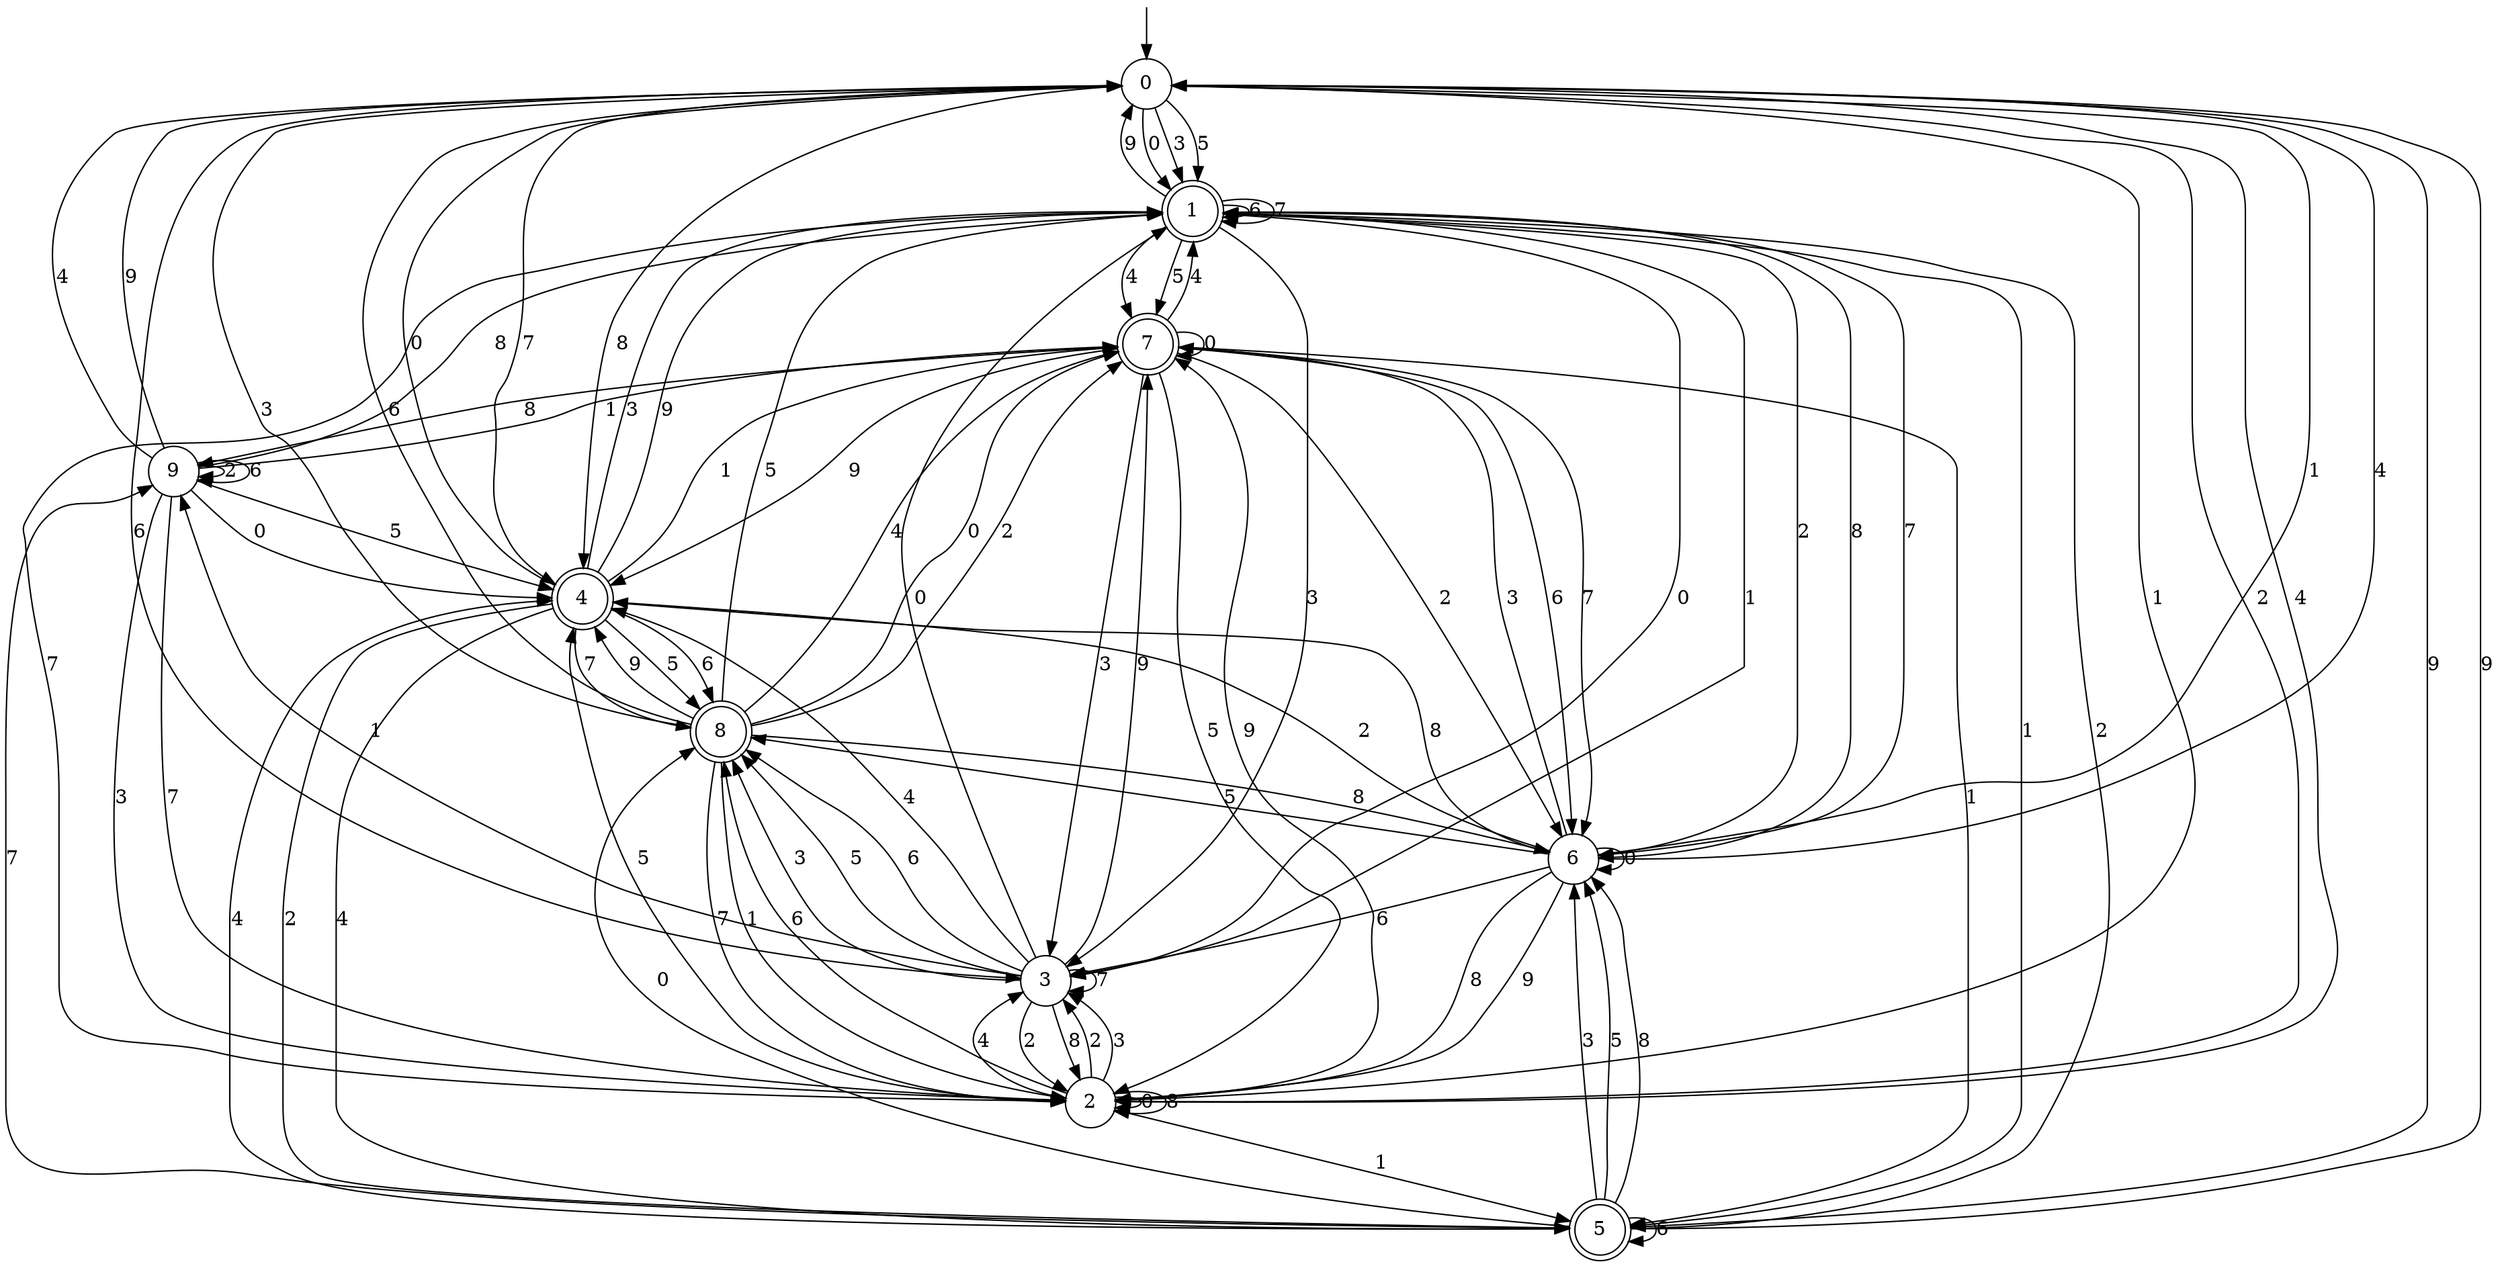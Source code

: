digraph g {

	s0 [shape="circle" label="0"];
	s1 [shape="doublecircle" label="1"];
	s2 [shape="circle" label="2"];
	s3 [shape="circle" label="3"];
	s4 [shape="doublecircle" label="4"];
	s5 [shape="doublecircle" label="5"];
	s6 [shape="circle" label="6"];
	s7 [shape="doublecircle" label="7"];
	s8 [shape="doublecircle" label="8"];
	s9 [shape="circle" label="9"];
	s0 -> s1 [label="0"];
	s0 -> s2 [label="1"];
	s0 -> s2 [label="2"];
	s0 -> s1 [label="3"];
	s0 -> s2 [label="4"];
	s0 -> s1 [label="5"];
	s0 -> s3 [label="6"];
	s0 -> s4 [label="7"];
	s0 -> s4 [label="8"];
	s0 -> s5 [label="9"];
	s1 -> s3 [label="0"];
	s1 -> s3 [label="1"];
	s1 -> s6 [label="2"];
	s1 -> s3 [label="3"];
	s1 -> s7 [label="4"];
	s1 -> s7 [label="5"];
	s1 -> s1 [label="6"];
	s1 -> s1 [label="7"];
	s1 -> s6 [label="8"];
	s1 -> s0 [label="9"];
	s2 -> s2 [label="0"];
	s2 -> s5 [label="1"];
	s2 -> s3 [label="2"];
	s2 -> s3 [label="3"];
	s2 -> s3 [label="4"];
	s2 -> s4 [label="5"];
	s2 -> s8 [label="6"];
	s2 -> s1 [label="7"];
	s2 -> s2 [label="8"];
	s2 -> s7 [label="9"];
	s3 -> s1 [label="0"];
	s3 -> s9 [label="1"];
	s3 -> s2 [label="2"];
	s3 -> s8 [label="3"];
	s3 -> s4 [label="4"];
	s3 -> s8 [label="5"];
	s3 -> s8 [label="6"];
	s3 -> s3 [label="7"];
	s3 -> s2 [label="8"];
	s3 -> s7 [label="9"];
	s4 -> s0 [label="0"];
	s4 -> s7 [label="1"];
	s4 -> s5 [label="2"];
	s4 -> s1 [label="3"];
	s4 -> s5 [label="4"];
	s4 -> s8 [label="5"];
	s4 -> s8 [label="6"];
	s4 -> s8 [label="7"];
	s4 -> s6 [label="8"];
	s4 -> s1 [label="9"];
	s5 -> s8 [label="0"];
	s5 -> s1 [label="1"];
	s5 -> s1 [label="2"];
	s5 -> s6 [label="3"];
	s5 -> s4 [label="4"];
	s5 -> s6 [label="5"];
	s5 -> s5 [label="6"];
	s5 -> s9 [label="7"];
	s5 -> s6 [label="8"];
	s5 -> s0 [label="9"];
	s6 -> s6 [label="0"];
	s6 -> s0 [label="1"];
	s6 -> s4 [label="2"];
	s6 -> s7 [label="3"];
	s6 -> s0 [label="4"];
	s6 -> s8 [label="5"];
	s6 -> s3 [label="6"];
	s6 -> s1 [label="7"];
	s6 -> s2 [label="8"];
	s6 -> s2 [label="9"];
	s7 -> s7 [label="0"];
	s7 -> s5 [label="1"];
	s7 -> s6 [label="2"];
	s7 -> s3 [label="3"];
	s7 -> s1 [label="4"];
	s7 -> s2 [label="5"];
	s7 -> s6 [label="6"];
	s7 -> s6 [label="7"];
	s7 -> s9 [label="8"];
	s7 -> s4 [label="9"];
	s8 -> s7 [label="0"];
	s8 -> s2 [label="1"];
	s8 -> s7 [label="2"];
	s8 -> s0 [label="3"];
	s8 -> s7 [label="4"];
	s8 -> s1 [label="5"];
	s8 -> s0 [label="6"];
	s8 -> s2 [label="7"];
	s8 -> s6 [label="8"];
	s8 -> s4 [label="9"];
	s9 -> s4 [label="0"];
	s9 -> s7 [label="1"];
	s9 -> s9 [label="2"];
	s9 -> s2 [label="3"];
	s9 -> s0 [label="4"];
	s9 -> s4 [label="5"];
	s9 -> s9 [label="6"];
	s9 -> s2 [label="7"];
	s9 -> s1 [label="8"];
	s9 -> s0 [label="9"];

__start0 [label="" shape="none" width="0" height="0"];
__start0 -> s0;

}
